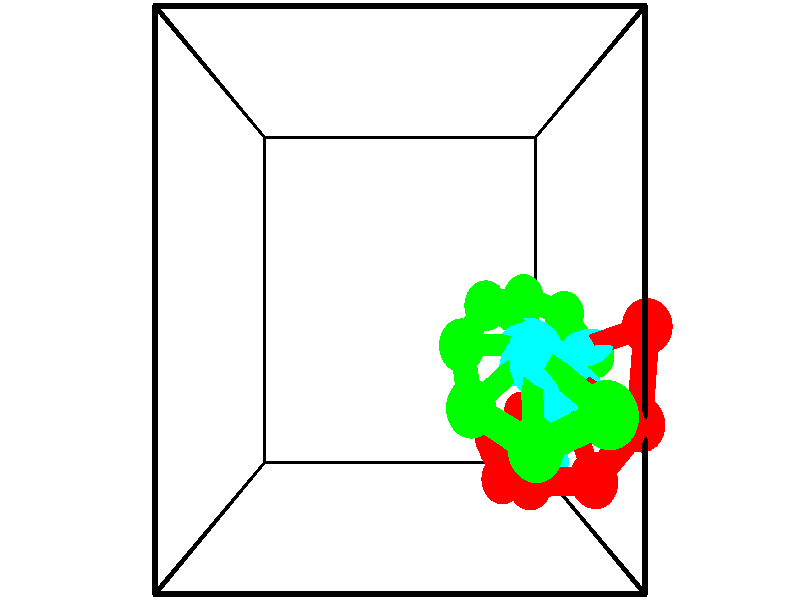 // switches for output
#declare DRAW_BASES = 1; // possible values are 0, 1; only relevant for DNA ribbons
#declare DRAW_BASES_TYPE = 3; // possible values are 1, 2, 3; only relevant for DNA ribbons
#declare DRAW_FOG = 0; // set to 1 to enable fog

#include "colors.inc"

#include "transforms.inc"
background { rgb <1, 1, 1>}

#default {
   normal{
       ripples 0.25
       frequency 0.20
       turbulence 0.2
       lambda 5
   }
	finish {
		phong 0.1
		phong_size 40.
	}
}

// original window dimensions: 1024x640


// camera settings

camera {
	sky <-0, 1, 0>
	up <-0, 1, 0>
	right 1.6 * <1, 0, 0>
	location <2.5, 2.5, 11.1562>
	look_at <2.5, 2.5, 2.5>
	direction <0, 0, -8.6562>
	angle 67.0682
}


# declare cpy_camera_pos = <2.5, 2.5, 11.1562>;
# if (DRAW_FOG = 1)
fog {
	fog_type 2
	up vnormalize(cpy_camera_pos)
	color rgbt<1,1,1,0.3>
	distance 1e-5
	fog_alt 3e-3
	fog_offset 4
}
# end


// LIGHTS

# declare lum = 6;
global_settings {
	ambient_light rgb lum * <0.05, 0.05, 0.05>
	max_trace_level 15
}# declare cpy_direct_light_amount = 0.25;
light_source
{	1000 * <-1, -1, 1>,
	rgb lum * cpy_direct_light_amount
	parallel
}

light_source
{	1000 * <1, 1, -1>,
	rgb lum * cpy_direct_light_amount
	parallel
}

// strand 0

// nucleotide -1

// particle -1
sphere {
	<4.340655, 1.083968, 1.961800> 0.250000
	pigment { color rgbt <1,0,0,0> }
	no_shadow
}
cylinder {
	<4.551125, 0.831895, 2.190189>,  <4.677406, 0.680651, 2.327223>, 0.100000
	pigment { color rgbt <1,0,0,0> }
	no_shadow
}
cylinder {
	<4.551125, 0.831895, 2.190189>,  <4.340655, 1.083968, 1.961800>, 0.100000
	pigment { color rgbt <1,0,0,0> }
	no_shadow
}

// particle -1
sphere {
	<4.551125, 0.831895, 2.190189> 0.100000
	pigment { color rgbt <1,0,0,0> }
	no_shadow
}
sphere {
	0, 1
	scale<0.080000,0.200000,0.300000>
	matrix <-0.538657, 0.272562, 0.797219,
		-0.658019, -0.727035, -0.196036,
		0.526174, -0.630182, 0.570974,
		4.708977, 0.642840, 2.361481>
	pigment { color rgbt <0,1,1,0> }
	no_shadow
}
cylinder {
	<3.897250, 0.710328, 2.368968>,  <4.340655, 1.083968, 1.961800>, 0.130000
	pigment { color rgbt <1,0,0,0> }
	no_shadow
}

// nucleotide -1

// particle -1
sphere {
	<3.897250, 0.710328, 2.368968> 0.250000
	pigment { color rgbt <1,0,0,0> }
	no_shadow
}
cylinder {
	<4.241714, 0.720115, 2.572065>,  <4.448393, 0.725987, 2.693924>, 0.100000
	pigment { color rgbt <1,0,0,0> }
	no_shadow
}
cylinder {
	<4.241714, 0.720115, 2.572065>,  <3.897250, 0.710328, 2.368968>, 0.100000
	pigment { color rgbt <1,0,0,0> }
	no_shadow
}

// particle -1
sphere {
	<4.241714, 0.720115, 2.572065> 0.100000
	pigment { color rgbt <1,0,0,0> }
	no_shadow
}
sphere {
	0, 1
	scale<0.080000,0.200000,0.300000>
	matrix <-0.488245, 0.317819, 0.812778,
		-0.141485, -0.947836, 0.285639,
		0.861161, 0.024466, 0.507743,
		4.500063, 0.727454, 2.724388>
	pigment { color rgbt <0,1,1,0> }
	no_shadow
}
cylinder {
	<3.761636, 0.953126, 3.000549>,  <3.897250, 0.710328, 2.368968>, 0.130000
	pigment { color rgbt <1,0,0,0> }
	no_shadow
}

// nucleotide -1

// particle -1
sphere {
	<3.761636, 0.953126, 3.000549> 0.250000
	pigment { color rgbt <1,0,0,0> }
	no_shadow
}
cylinder {
	<4.148834, 0.924067, 3.096638>,  <4.381153, 0.906631, 3.154291>, 0.100000
	pigment { color rgbt <1,0,0,0> }
	no_shadow
}
cylinder {
	<4.148834, 0.924067, 3.096638>,  <3.761636, 0.953126, 3.000549>, 0.100000
	pigment { color rgbt <1,0,0,0> }
	no_shadow
}

// particle -1
sphere {
	<4.148834, 0.924067, 3.096638> 0.100000
	pigment { color rgbt <1,0,0,0> }
	no_shadow
}
sphere {
	0, 1
	scale<0.080000,0.200000,0.300000>
	matrix <-0.200069, 0.354489, 0.913406,
		-0.151514, -0.932234, 0.328609,
		0.967996, -0.072650, 0.240221,
		4.439233, 0.902272, 3.168704>
	pigment { color rgbt <0,1,1,0> }
	no_shadow
}
cylinder {
	<3.768274, 0.634064, 3.625861>,  <3.761636, 0.953126, 3.000549>, 0.130000
	pigment { color rgbt <1,0,0,0> }
	no_shadow
}

// nucleotide -1

// particle -1
sphere {
	<3.768274, 0.634064, 3.625861> 0.250000
	pigment { color rgbt <1,0,0,0> }
	no_shadow
}
cylinder {
	<4.079239, 0.879038, 3.568514>,  <4.265818, 1.026022, 3.534106>, 0.100000
	pigment { color rgbt <1,0,0,0> }
	no_shadow
}
cylinder {
	<4.079239, 0.879038, 3.568514>,  <3.768274, 0.634064, 3.625861>, 0.100000
	pigment { color rgbt <1,0,0,0> }
	no_shadow
}

// particle -1
sphere {
	<4.079239, 0.879038, 3.568514> 0.100000
	pigment { color rgbt <1,0,0,0> }
	no_shadow
}
sphere {
	0, 1
	scale<0.080000,0.200000,0.300000>
	matrix <-0.223977, 0.482533, 0.846756,
		0.587763, -0.626167, 0.512299,
		0.777412, 0.612434, -0.143368,
		4.312463, 1.062768, 3.525503>
	pigment { color rgbt <0,1,1,0> }
	no_shadow
}
cylinder {
	<3.975827, 0.756382, 4.255664>,  <3.768274, 0.634064, 3.625861>, 0.130000
	pigment { color rgbt <1,0,0,0> }
	no_shadow
}

// nucleotide -1

// particle -1
sphere {
	<3.975827, 0.756382, 4.255664> 0.250000
	pigment { color rgbt <1,0,0,0> }
	no_shadow
}
cylinder {
	<4.175323, 1.040187, 4.056526>,  <4.295022, 1.210470, 3.937043>, 0.100000
	pigment { color rgbt <1,0,0,0> }
	no_shadow
}
cylinder {
	<4.175323, 1.040187, 4.056526>,  <3.975827, 0.756382, 4.255664>, 0.100000
	pigment { color rgbt <1,0,0,0> }
	no_shadow
}

// particle -1
sphere {
	<4.175323, 1.040187, 4.056526> 0.100000
	pigment { color rgbt <1,0,0,0> }
	no_shadow
}
sphere {
	0, 1
	scale<0.080000,0.200000,0.300000>
	matrix <-0.017117, 0.582331, 0.812772,
		0.866582, -0.396841, 0.302577,
		0.498741, 0.709512, -0.497845,
		4.324946, 1.253041, 3.907173>
	pigment { color rgbt <0,1,1,0> }
	no_shadow
}
cylinder {
	<4.587206, 0.880561, 4.645956>,  <3.975827, 0.756382, 4.255664>, 0.130000
	pigment { color rgbt <1,0,0,0> }
	no_shadow
}

// nucleotide -1

// particle -1
sphere {
	<4.587206, 0.880561, 4.645956> 0.250000
	pigment { color rgbt <1,0,0,0> }
	no_shadow
}
cylinder {
	<4.507729, 1.209815, 4.433176>,  <4.460042, 1.407367, 4.305508>, 0.100000
	pigment { color rgbt <1,0,0,0> }
	no_shadow
}
cylinder {
	<4.507729, 1.209815, 4.433176>,  <4.587206, 0.880561, 4.645956>, 0.100000
	pigment { color rgbt <1,0,0,0> }
	no_shadow
}

// particle -1
sphere {
	<4.507729, 1.209815, 4.433176> 0.100000
	pigment { color rgbt <1,0,0,0> }
	no_shadow
}
sphere {
	0, 1
	scale<0.080000,0.200000,0.300000>
	matrix <0.149414, 0.561868, 0.813621,
		0.968605, 0.082181, -0.234628,
		-0.198694, 0.823134, -0.531950,
		4.448120, 1.456755, 4.273591>
	pigment { color rgbt <0,1,1,0> }
	no_shadow
}
cylinder {
	<5.025794, 1.414516, 4.787714>,  <4.587206, 0.880561, 4.645956>, 0.130000
	pigment { color rgbt <1,0,0,0> }
	no_shadow
}

// nucleotide -1

// particle -1
sphere {
	<5.025794, 1.414516, 4.787714> 0.250000
	pigment { color rgbt <1,0,0,0> }
	no_shadow
}
cylinder {
	<4.712524, 1.602564, 4.624926>,  <4.524563, 1.715393, 4.527253>, 0.100000
	pigment { color rgbt <1,0,0,0> }
	no_shadow
}
cylinder {
	<4.712524, 1.602564, 4.624926>,  <5.025794, 1.414516, 4.787714>, 0.100000
	pigment { color rgbt <1,0,0,0> }
	no_shadow
}

// particle -1
sphere {
	<4.712524, 1.602564, 4.624926> 0.100000
	pigment { color rgbt <1,0,0,0> }
	no_shadow
}
sphere {
	0, 1
	scale<0.080000,0.200000,0.300000>
	matrix <-0.001992, 0.652601, 0.757699,
		0.621799, 0.594221, -0.510164,
		-0.783174, 0.470121, -0.406971,
		4.477572, 1.743600, 4.502834>
	pigment { color rgbt <0,1,1,0> }
	no_shadow
}
cylinder {
	<5.136688, 2.267108, 4.710990>,  <5.025794, 1.414516, 4.787714>, 0.130000
	pigment { color rgbt <1,0,0,0> }
	no_shadow
}

// nucleotide -1

// particle -1
sphere {
	<5.136688, 2.267108, 4.710990> 0.250000
	pigment { color rgbt <1,0,0,0> }
	no_shadow
}
cylinder {
	<4.752571, 2.159217, 4.739515>,  <4.522101, 2.094483, 4.756630>, 0.100000
	pigment { color rgbt <1,0,0,0> }
	no_shadow
}
cylinder {
	<4.752571, 2.159217, 4.739515>,  <5.136688, 2.267108, 4.710990>, 0.100000
	pigment { color rgbt <1,0,0,0> }
	no_shadow
}

// particle -1
sphere {
	<4.752571, 2.159217, 4.739515> 0.100000
	pigment { color rgbt <1,0,0,0> }
	no_shadow
}
sphere {
	0, 1
	scale<0.080000,0.200000,0.300000>
	matrix <-0.150158, 0.715097, 0.682706,
		-0.235139, 0.644890, -0.727205,
		-0.960293, -0.269726, 0.071312,
		4.464483, 2.078300, 4.760909>
	pigment { color rgbt <0,1,1,0> }
	no_shadow
}
// strand 1

// nucleotide -1

// particle -1
sphere {
	<4.301947, 1.670158, 5.925055> 0.250000
	pigment { color rgbt <0,1,0,0> }
	no_shadow
}
cylinder {
	<3.979218, 1.902016, 5.879362>,  <3.785580, 2.041130, 5.851946>, 0.100000
	pigment { color rgbt <0,1,0,0> }
	no_shadow
}
cylinder {
	<3.979218, 1.902016, 5.879362>,  <4.301947, 1.670158, 5.925055>, 0.100000
	pigment { color rgbt <0,1,0,0> }
	no_shadow
}

// particle -1
sphere {
	<3.979218, 1.902016, 5.879362> 0.100000
	pigment { color rgbt <0,1,0,0> }
	no_shadow
}
sphere {
	0, 1
	scale<0.080000,0.200000,0.300000>
	matrix <-0.011729, -0.209033, -0.977838,
		-0.590677, -0.787602, 0.175451,
		-0.806823, 0.579645, -0.114233,
		3.737171, 2.075909, 5.845092>
	pigment { color rgbt <0,1,1,0> }
	no_shadow
}
cylinder {
	<3.741938, 1.354934, 5.606843>,  <4.301947, 1.670158, 5.925055>, 0.130000
	pigment { color rgbt <0,1,0,0> }
	no_shadow
}

// nucleotide -1

// particle -1
sphere {
	<3.741938, 1.354934, 5.606843> 0.250000
	pigment { color rgbt <0,1,0,0> }
	no_shadow
}
cylinder {
	<3.730789, 1.749243, 5.540539>,  <3.724100, 1.985828, 5.500756>, 0.100000
	pigment { color rgbt <0,1,0,0> }
	no_shadow
}
cylinder {
	<3.730789, 1.749243, 5.540539>,  <3.741938, 1.354934, 5.606843>, 0.100000
	pigment { color rgbt <0,1,0,0> }
	no_shadow
}

// particle -1
sphere {
	<3.730789, 1.749243, 5.540539> 0.100000
	pigment { color rgbt <0,1,0,0> }
	no_shadow
}
sphere {
	0, 1
	scale<0.080000,0.200000,0.300000>
	matrix <0.083914, -0.162932, -0.983062,
		-0.996083, -0.041309, -0.078179,
		-0.027871, 0.985772, -0.165760,
		3.722428, 2.044974, 5.490811>
	pigment { color rgbt <0,1,1,0> }
	no_shadow
}
cylinder {
	<3.213069, 1.593495, 5.088372>,  <3.741938, 1.354934, 5.606843>, 0.130000
	pigment { color rgbt <0,1,0,0> }
	no_shadow
}

// nucleotide -1

// particle -1
sphere {
	<3.213069, 1.593495, 5.088372> 0.250000
	pigment { color rgbt <0,1,0,0> }
	no_shadow
}
cylinder {
	<3.530006, 1.837475, 5.083364>,  <3.720169, 1.983862, 5.080360>, 0.100000
	pigment { color rgbt <0,1,0,0> }
	no_shadow
}
cylinder {
	<3.530006, 1.837475, 5.083364>,  <3.213069, 1.593495, 5.088372>, 0.100000
	pigment { color rgbt <0,1,0,0> }
	no_shadow
}

// particle -1
sphere {
	<3.530006, 1.837475, 5.083364> 0.100000
	pigment { color rgbt <0,1,0,0> }
	no_shadow
}
sphere {
	0, 1
	scale<0.080000,0.200000,0.300000>
	matrix <0.167922, -0.237772, -0.956696,
		-0.586512, 0.755928, -0.290821,
		0.792342, 0.609948, -0.012519,
		3.767709, 2.020459, 5.079609>
	pigment { color rgbt <0,1,1,0> }
	no_shadow
}
cylinder {
	<3.183223, 2.079904, 4.475292>,  <3.213069, 1.593495, 5.088372>, 0.130000
	pigment { color rgbt <0,1,0,0> }
	no_shadow
}

// nucleotide -1

// particle -1
sphere {
	<3.183223, 2.079904, 4.475292> 0.250000
	pigment { color rgbt <0,1,0,0> }
	no_shadow
}
cylinder {
	<3.562683, 2.090740, 4.601358>,  <3.790359, 2.097242, 4.676998>, 0.100000
	pigment { color rgbt <0,1,0,0> }
	no_shadow
}
cylinder {
	<3.562683, 2.090740, 4.601358>,  <3.183223, 2.079904, 4.475292>, 0.100000
	pigment { color rgbt <0,1,0,0> }
	no_shadow
}

// particle -1
sphere {
	<3.562683, 2.090740, 4.601358> 0.100000
	pigment { color rgbt <0,1,0,0> }
	no_shadow
}
sphere {
	0, 1
	scale<0.080000,0.200000,0.300000>
	matrix <0.316253, -0.102978, -0.943069,
		0.006907, 0.994315, -0.106258,
		0.948650, 0.027090, 0.315166,
		3.847278, 2.098867, 4.695908>
	pigment { color rgbt <0,1,1,0> }
	no_shadow
}
cylinder {
	<3.514359, 2.443601, 4.003408>,  <3.183223, 2.079904, 4.475292>, 0.130000
	pigment { color rgbt <0,1,0,0> }
	no_shadow
}

// nucleotide -1

// particle -1
sphere {
	<3.514359, 2.443601, 4.003408> 0.250000
	pigment { color rgbt <0,1,0,0> }
	no_shadow
}
cylinder {
	<3.836639, 2.253304, 4.144554>,  <4.030007, 2.139125, 4.229242>, 0.100000
	pigment { color rgbt <0,1,0,0> }
	no_shadow
}
cylinder {
	<3.836639, 2.253304, 4.144554>,  <3.514359, 2.443601, 4.003408>, 0.100000
	pigment { color rgbt <0,1,0,0> }
	no_shadow
}

// particle -1
sphere {
	<3.836639, 2.253304, 4.144554> 0.100000
	pigment { color rgbt <0,1,0,0> }
	no_shadow
}
sphere {
	0, 1
	scale<0.080000,0.200000,0.300000>
	matrix <0.188077, -0.359424, -0.914025,
		0.561670, 0.802796, -0.200112,
		0.805701, -0.475744, 0.352866,
		4.078350, 2.110580, 4.250414>
	pigment { color rgbt <0,1,1,0> }
	no_shadow
}
cylinder {
	<4.057655, 2.521115, 3.540049>,  <3.514359, 2.443601, 4.003408>, 0.130000
	pigment { color rgbt <0,1,0,0> }
	no_shadow
}

// nucleotide -1

// particle -1
sphere {
	<4.057655, 2.521115, 3.540049> 0.250000
	pigment { color rgbt <0,1,0,0> }
	no_shadow
}
cylinder {
	<4.144272, 2.190735, 3.748247>,  <4.196242, 1.992507, 3.873166>, 0.100000
	pigment { color rgbt <0,1,0,0> }
	no_shadow
}
cylinder {
	<4.144272, 2.190735, 3.748247>,  <4.057655, 2.521115, 3.540049>, 0.100000
	pigment { color rgbt <0,1,0,0> }
	no_shadow
}

// particle -1
sphere {
	<4.144272, 2.190735, 3.748247> 0.100000
	pigment { color rgbt <0,1,0,0> }
	no_shadow
}
sphere {
	0, 1
	scale<0.080000,0.200000,0.300000>
	matrix <0.256863, -0.466161, -0.846591,
		0.941876, 0.317019, 0.111212,
		0.216542, -0.825950, 0.520496,
		4.209234, 1.942950, 3.904396>
	pigment { color rgbt <0,1,1,0> }
	no_shadow
}
cylinder {
	<4.646748, 2.349194, 3.252511>,  <4.057655, 2.521115, 3.540049>, 0.130000
	pigment { color rgbt <0,1,0,0> }
	no_shadow
}

// nucleotide -1

// particle -1
sphere {
	<4.646748, 2.349194, 3.252511> 0.250000
	pigment { color rgbt <0,1,0,0> }
	no_shadow
}
cylinder {
	<4.530678, 2.019444, 3.446915>,  <4.461036, 1.821594, 3.563557>, 0.100000
	pigment { color rgbt <0,1,0,0> }
	no_shadow
}
cylinder {
	<4.530678, 2.019444, 3.446915>,  <4.646748, 2.349194, 3.252511>, 0.100000
	pigment { color rgbt <0,1,0,0> }
	no_shadow
}

// particle -1
sphere {
	<4.530678, 2.019444, 3.446915> 0.100000
	pigment { color rgbt <0,1,0,0> }
	no_shadow
}
sphere {
	0, 1
	scale<0.080000,0.200000,0.300000>
	matrix <0.242505, -0.554627, -0.795977,
		0.925737, -0.113114, 0.360855,
		-0.290176, -0.824375, 0.486008,
		4.443625, 1.772131, 3.592717>
	pigment { color rgbt <0,1,1,0> }
	no_shadow
}
cylinder {
	<5.108435, 1.877209, 3.064824>,  <4.646748, 2.349194, 3.252511>, 0.130000
	pigment { color rgbt <0,1,0,0> }
	no_shadow
}

// nucleotide -1

// particle -1
sphere {
	<5.108435, 1.877209, 3.064824> 0.250000
	pigment { color rgbt <0,1,0,0> }
	no_shadow
}
cylinder {
	<4.807228, 1.656176, 3.207718>,  <4.626504, 1.523556, 3.293454>, 0.100000
	pigment { color rgbt <0,1,0,0> }
	no_shadow
}
cylinder {
	<4.807228, 1.656176, 3.207718>,  <5.108435, 1.877209, 3.064824>, 0.100000
	pigment { color rgbt <0,1,0,0> }
	no_shadow
}

// particle -1
sphere {
	<4.807228, 1.656176, 3.207718> 0.100000
	pigment { color rgbt <0,1,0,0> }
	no_shadow
}
sphere {
	0, 1
	scale<0.080000,0.200000,0.300000>
	matrix <0.233080, -0.731711, -0.640525,
		0.615336, -0.399062, 0.679787,
		-0.753017, -0.552583, 0.357235,
		4.581323, 1.490401, 3.314888>
	pigment { color rgbt <0,1,1,0> }
	no_shadow
}
// box output
cylinder {
	<0.000000, 0.000000, 0.000000>,  <5.000000, 0.000000, 0.000000>, 0.025000
	pigment { color rgbt <0,0,0,0> }
	no_shadow
}
cylinder {
	<0.000000, 0.000000, 0.000000>,  <0.000000, 5.000000, 0.000000>, 0.025000
	pigment { color rgbt <0,0,0,0> }
	no_shadow
}
cylinder {
	<0.000000, 0.000000, 0.000000>,  <0.000000, 0.000000, 5.000000>, 0.025000
	pigment { color rgbt <0,0,0,0> }
	no_shadow
}
cylinder {
	<5.000000, 5.000000, 5.000000>,  <0.000000, 5.000000, 5.000000>, 0.025000
	pigment { color rgbt <0,0,0,0> }
	no_shadow
}
cylinder {
	<5.000000, 5.000000, 5.000000>,  <5.000000, 0.000000, 5.000000>, 0.025000
	pigment { color rgbt <0,0,0,0> }
	no_shadow
}
cylinder {
	<5.000000, 5.000000, 5.000000>,  <5.000000, 5.000000, 0.000000>, 0.025000
	pigment { color rgbt <0,0,0,0> }
	no_shadow
}
cylinder {
	<0.000000, 0.000000, 5.000000>,  <0.000000, 5.000000, 5.000000>, 0.025000
	pigment { color rgbt <0,0,0,0> }
	no_shadow
}
cylinder {
	<0.000000, 0.000000, 5.000000>,  <5.000000, 0.000000, 5.000000>, 0.025000
	pigment { color rgbt <0,0,0,0> }
	no_shadow
}
cylinder {
	<5.000000, 5.000000, 0.000000>,  <0.000000, 5.000000, 0.000000>, 0.025000
	pigment { color rgbt <0,0,0,0> }
	no_shadow
}
cylinder {
	<5.000000, 5.000000, 0.000000>,  <5.000000, 0.000000, 0.000000>, 0.025000
	pigment { color rgbt <0,0,0,0> }
	no_shadow
}
cylinder {
	<5.000000, 0.000000, 5.000000>,  <5.000000, 0.000000, 0.000000>, 0.025000
	pigment { color rgbt <0,0,0,0> }
	no_shadow
}
cylinder {
	<0.000000, 5.000000, 0.000000>,  <0.000000, 5.000000, 5.000000>, 0.025000
	pigment { color rgbt <0,0,0,0> }
	no_shadow
}
// end of box output
